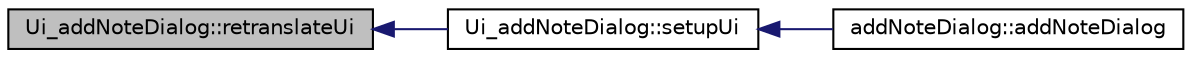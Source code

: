 digraph "Ui_addNoteDialog::retranslateUi"
{
  edge [fontname="Helvetica",fontsize="10",labelfontname="Helvetica",labelfontsize="10"];
  node [fontname="Helvetica",fontsize="10",shape=record];
  rankdir="LR";
  Node1 [label="Ui_addNoteDialog::retranslateUi",height=0.2,width=0.4,color="black", fillcolor="grey75", style="filled", fontcolor="black"];
  Node1 -> Node2 [dir="back",color="midnightblue",fontsize="10",style="solid",fontname="Helvetica"];
  Node2 [label="Ui_addNoteDialog::setupUi",height=0.2,width=0.4,color="black", fillcolor="white", style="filled",URL="$classUi__addNoteDialog.html#a2487f1cd1542da959f06b7412e80ef0b"];
  Node2 -> Node3 [dir="back",color="midnightblue",fontsize="10",style="solid",fontname="Helvetica"];
  Node3 [label="addNoteDialog::addNoteDialog",height=0.2,width=0.4,color="black", fillcolor="white", style="filled",URL="$classaddNoteDialog.html#afc2d1dcbc9b0e6139859c61606c7f9f1"];
}
